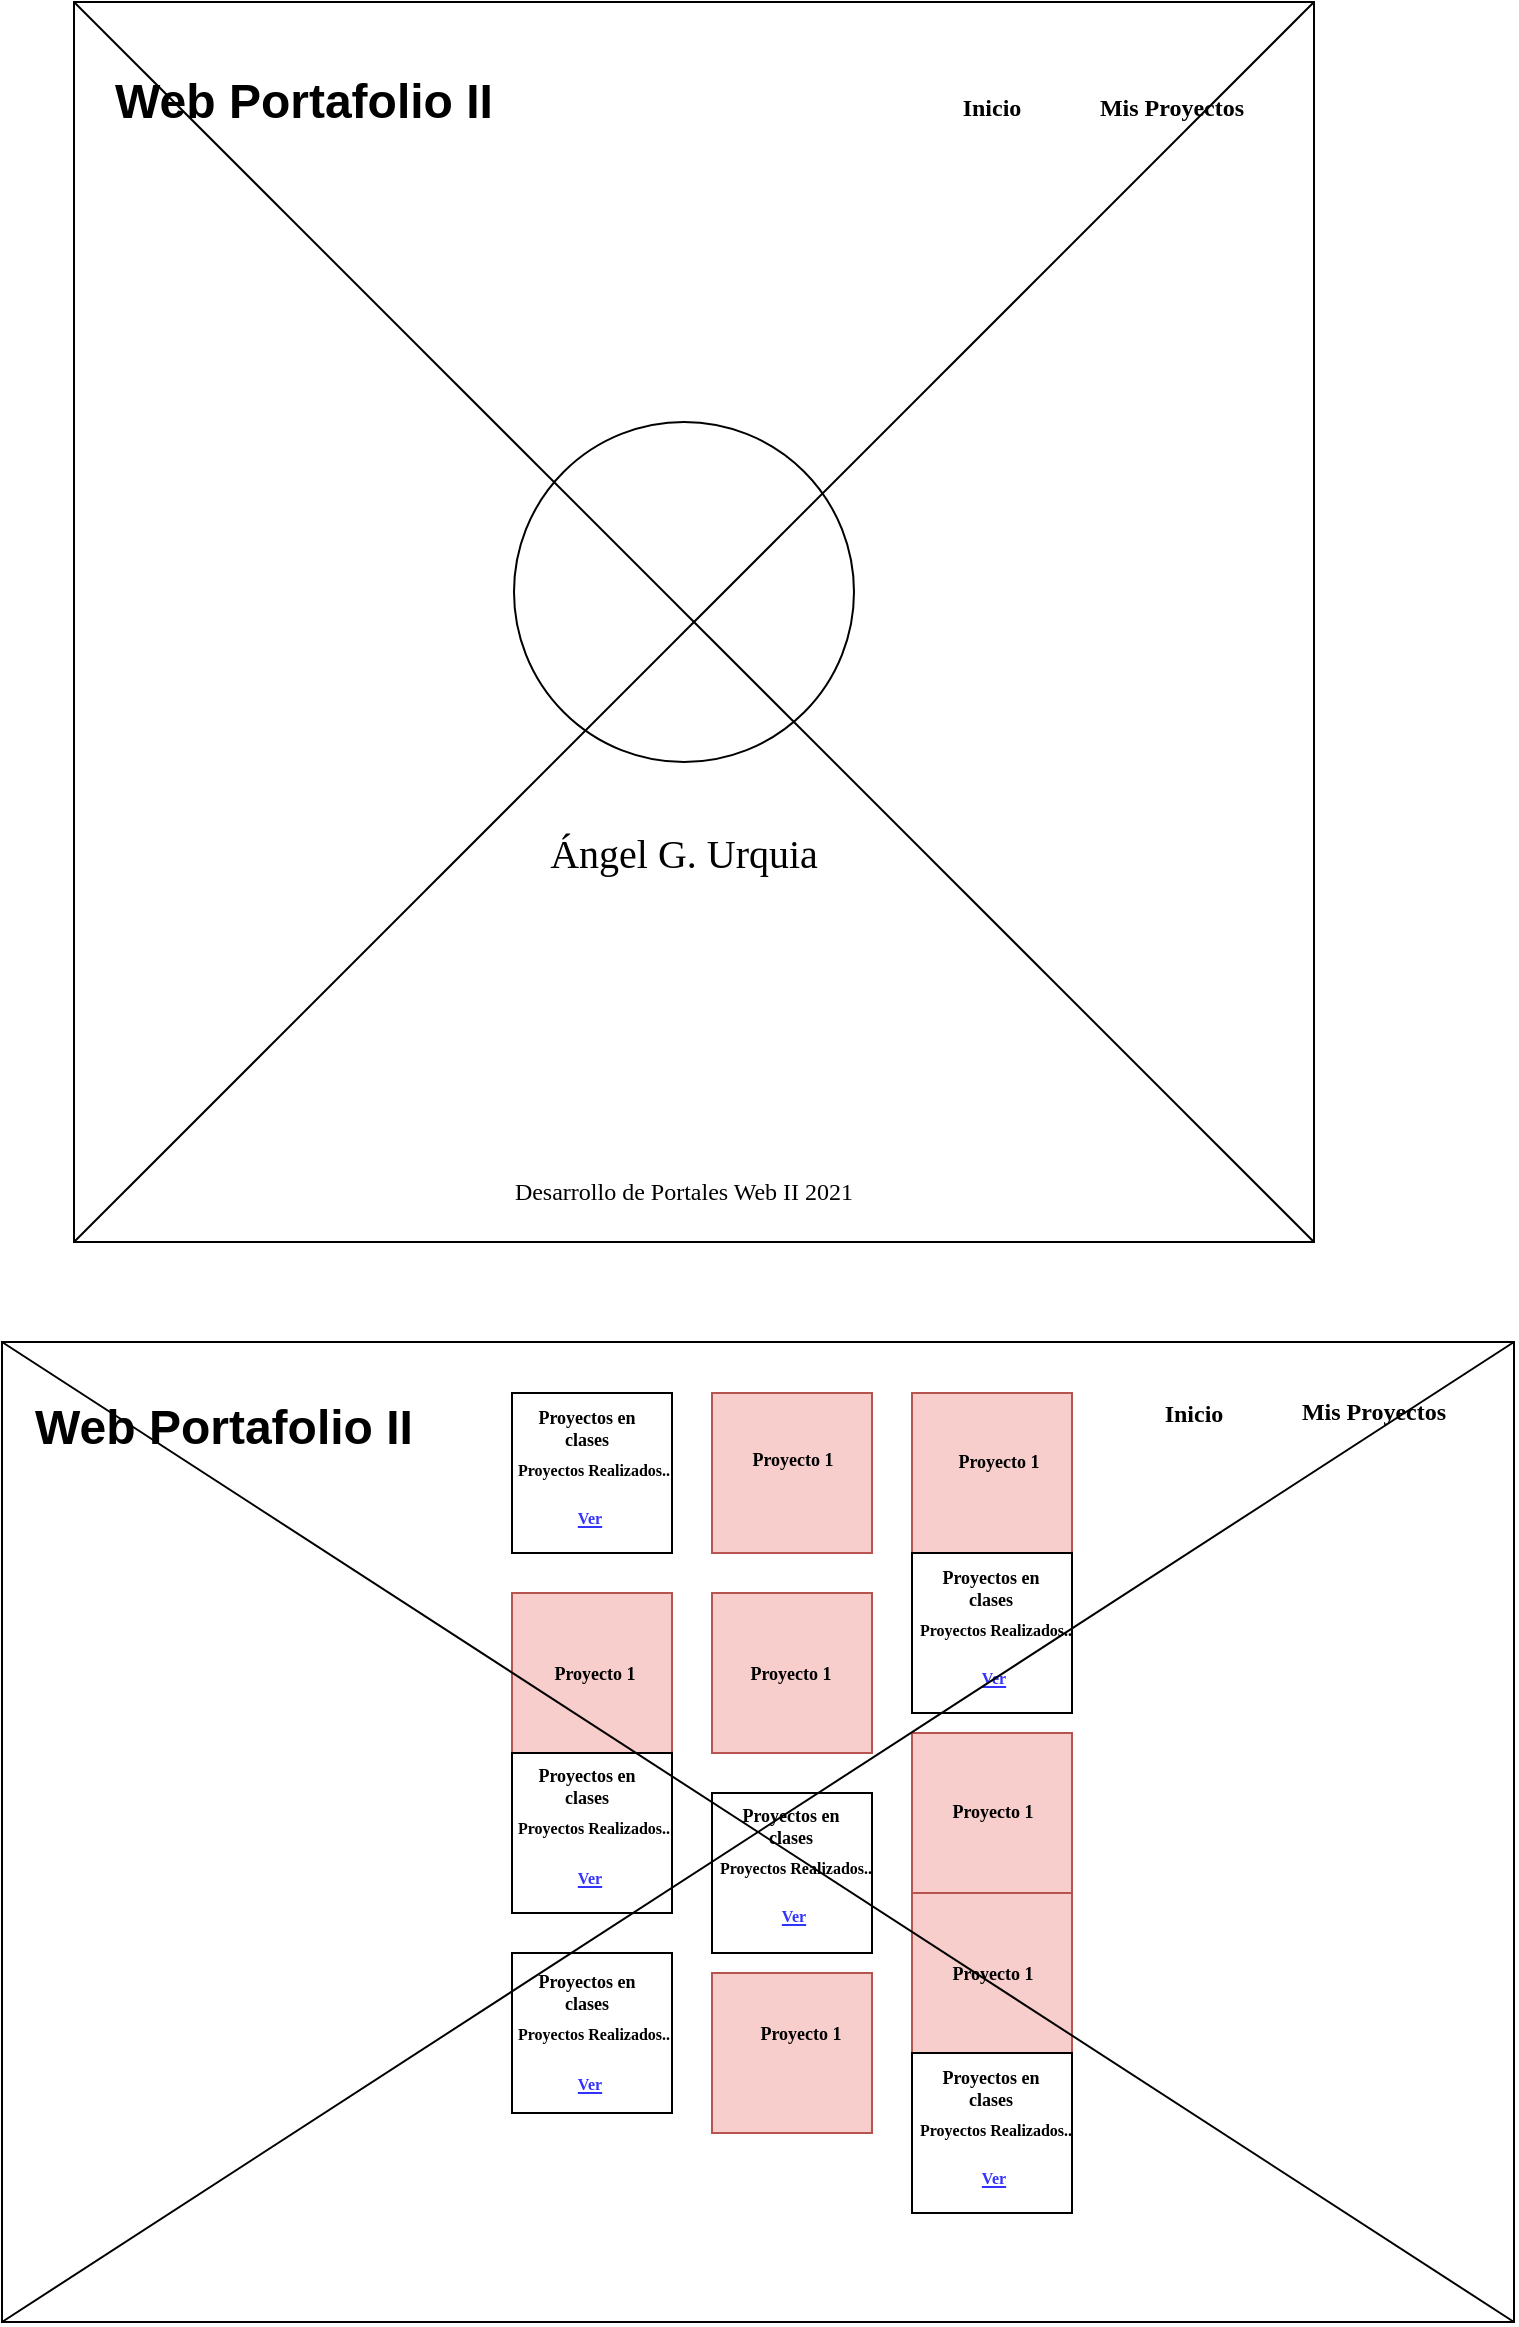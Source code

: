<mxfile version="14.2.7" type="device"><diagram id="yfw-JMMEDzy_GKSvBRRu" name="Page-1"><mxGraphModel dx="1102" dy="614" grid="1" gridSize="10" guides="1" tooltips="1" connect="1" arrows="1" fold="1" page="1" pageScale="1" pageWidth="827" pageHeight="1169" math="0" shadow="0"><root><mxCell id="0"/><mxCell id="1" parent="0"/><mxCell id="wPfTpZV6Evln8QzUSwL4-1" value="" style="whiteSpace=wrap;html=1;aspect=fixed;" vertex="1" parent="1"><mxGeometry x="90" y="40" width="620" height="620" as="geometry"/></mxCell><mxCell id="wPfTpZV6Evln8QzUSwL4-2" value="&lt;h1&gt;Web Portafolio II&lt;/h1&gt;" style="text;html=1;strokeColor=none;fillColor=none;align=center;verticalAlign=middle;whiteSpace=wrap;rounded=0;" vertex="1" parent="1"><mxGeometry x="100" y="70" width="210" height="40" as="geometry"/></mxCell><mxCell id="wPfTpZV6Evln8QzUSwL4-3" value="Inicio" style="text;html=1;strokeColor=none;fillColor=none;align=center;verticalAlign=middle;whiteSpace=wrap;rounded=0;fontFamily=Lucida Console;fontStyle=1;" vertex="1" parent="1"><mxGeometry x="529" y="83" width="40" height="20" as="geometry"/></mxCell><mxCell id="wPfTpZV6Evln8QzUSwL4-4" value="Mis Proyectos&lt;br&gt;" style="text;html=1;strokeColor=none;fillColor=none;align=center;verticalAlign=middle;whiteSpace=wrap;rounded=0;fontFamily=Lucida Console;fontStyle=1;" vertex="1" parent="1"><mxGeometry x="589" y="80" width="100" height="25" as="geometry"/></mxCell><mxCell id="wPfTpZV6Evln8QzUSwL4-5" value="" style="ellipse;whiteSpace=wrap;html=1;aspect=fixed;fontFamily=Lucida Console;fontColor=#000000;" vertex="1" parent="1"><mxGeometry x="310" y="250" width="170" height="170" as="geometry"/></mxCell><mxCell id="wPfTpZV6Evln8QzUSwL4-6" value="Ángel G. Urquia" style="text;html=1;strokeColor=none;fillColor=none;align=center;verticalAlign=middle;whiteSpace=wrap;rounded=0;fontFamily=Times New Roman;fontColor=#000000;fontSize=20;" vertex="1" parent="1"><mxGeometry x="325" y="450" width="140" height="30" as="geometry"/></mxCell><mxCell id="wPfTpZV6Evln8QzUSwL4-7" value="Desarrollo de Portales Web II 2021" style="text;html=1;strokeColor=none;fillColor=none;align=center;verticalAlign=middle;whiteSpace=wrap;rounded=0;fontFamily=Times New Roman;fontSize=12;fontColor=#000000;" vertex="1" parent="1"><mxGeometry x="250" y="630" width="290" height="10" as="geometry"/></mxCell><mxCell id="wPfTpZV6Evln8QzUSwL4-10" value="" style="rounded=0;whiteSpace=wrap;html=1;fontFamily=Times New Roman;fontSize=12;fontColor=#000000;" vertex="1" parent="1"><mxGeometry x="54" y="710" width="756" height="490" as="geometry"/></mxCell><mxCell id="wPfTpZV6Evln8QzUSwL4-11" value="&lt;h1&gt;Web Portafolio II&lt;/h1&gt;" style="text;html=1;strokeColor=none;fillColor=none;align=center;verticalAlign=middle;whiteSpace=wrap;rounded=0;" vertex="1" parent="1"><mxGeometry x="60" y="732.5" width="210" height="40" as="geometry"/></mxCell><mxCell id="wPfTpZV6Evln8QzUSwL4-12" value="Inicio" style="text;html=1;strokeColor=none;fillColor=none;align=center;verticalAlign=middle;whiteSpace=wrap;rounded=0;fontFamily=Lucida Console;fontStyle=1;" vertex="1" parent="1"><mxGeometry x="630" y="735.5" width="40" height="20" as="geometry"/></mxCell><mxCell id="wPfTpZV6Evln8QzUSwL4-13" value="Mis Proyectos&lt;br&gt;" style="text;html=1;strokeColor=none;fillColor=none;align=center;verticalAlign=middle;whiteSpace=wrap;rounded=0;fontFamily=Lucida Console;fontStyle=1;" vertex="1" parent="1"><mxGeometry x="690" y="732.5" width="100" height="25" as="geometry"/></mxCell><mxCell id="wPfTpZV6Evln8QzUSwL4-14" value="" style="endArrow=none;html=1;fontFamily=Times New Roman;fontSize=12;fontColor=#000000;exitX=1;exitY=1;exitDx=0;exitDy=0;entryX=0;entryY=0;entryDx=0;entryDy=0;" edge="1" parent="1" source="wPfTpZV6Evln8QzUSwL4-1" target="wPfTpZV6Evln8QzUSwL4-1"><mxGeometry width="50" height="50" relative="1" as="geometry"><mxPoint x="380" y="400" as="sourcePoint"/><mxPoint x="370" y="340" as="targetPoint"/></mxGeometry></mxCell><mxCell id="wPfTpZV6Evln8QzUSwL4-16" value="" style="endArrow=none;html=1;fontFamily=Times New Roman;fontSize=12;fontColor=#000000;entryX=1;entryY=0;entryDx=0;entryDy=0;exitX=0;exitY=1;exitDx=0;exitDy=0;" edge="1" parent="1" source="wPfTpZV6Evln8QzUSwL4-1" target="wPfTpZV6Evln8QzUSwL4-1"><mxGeometry width="50" height="50" relative="1" as="geometry"><mxPoint x="390" y="380" as="sourcePoint"/><mxPoint x="440" y="330" as="targetPoint"/></mxGeometry></mxCell><mxCell id="wPfTpZV6Evln8QzUSwL4-17" value="" style="whiteSpace=wrap;html=1;aspect=fixed;fontFamily=Times New Roman;fontSize=12;fontColor=#000000;" vertex="1" parent="1"><mxGeometry x="309" y="735.5" width="80" height="80" as="geometry"/></mxCell><mxCell id="wPfTpZV6Evln8QzUSwL4-19" value="" style="whiteSpace=wrap;html=1;aspect=fixed;fontFamily=Times New Roman;fontSize=12;fillColor=#f8cecc;strokeColor=#b85450;" vertex="1" parent="1"><mxGeometry x="309" y="835.5" width="80" height="80" as="geometry"/></mxCell><mxCell id="wPfTpZV6Evln8QzUSwL4-20" value="" style="whiteSpace=wrap;html=1;aspect=fixed;fontFamily=Times New Roman;fontSize=12;fontColor=#000000;" vertex="1" parent="1"><mxGeometry x="309" y="915.5" width="80" height="80" as="geometry"/></mxCell><mxCell id="wPfTpZV6Evln8QzUSwL4-21" value="" style="whiteSpace=wrap;html=1;aspect=fixed;fontFamily=Times New Roman;fontSize=12;fontColor=#000000;" vertex="1" parent="1"><mxGeometry x="309" y="1015.5" width="80" height="80" as="geometry"/></mxCell><mxCell id="wPfTpZV6Evln8QzUSwL4-22" value="" style="whiteSpace=wrap;html=1;aspect=fixed;fontFamily=Times New Roman;fontSize=12;fillColor=#f8cecc;strokeColor=#b85450;" vertex="1" parent="1"><mxGeometry x="409" y="735.5" width="80" height="80" as="geometry"/></mxCell><mxCell id="wPfTpZV6Evln8QzUSwL4-23" value="" style="whiteSpace=wrap;html=1;aspect=fixed;fontFamily=Times New Roman;fontSize=12;fillColor=#f8cecc;strokeColor=#b85450;" vertex="1" parent="1"><mxGeometry x="409" y="835.5" width="80" height="80" as="geometry"/></mxCell><mxCell id="wPfTpZV6Evln8QzUSwL4-24" value="" style="whiteSpace=wrap;html=1;aspect=fixed;fontFamily=Times New Roman;fontSize=12;fontColor=#000000;" vertex="1" parent="1"><mxGeometry x="409" y="935.5" width="80" height="80" as="geometry"/></mxCell><mxCell id="wPfTpZV6Evln8QzUSwL4-25" value="" style="whiteSpace=wrap;html=1;aspect=fixed;fontFamily=Times New Roman;fontSize=12;fillColor=#f8cecc;strokeColor=#b85450;" vertex="1" parent="1"><mxGeometry x="409" y="1025.5" width="80" height="80" as="geometry"/></mxCell><mxCell id="wPfTpZV6Evln8QzUSwL4-26" value="" style="whiteSpace=wrap;html=1;aspect=fixed;fontFamily=Times New Roman;fontSize=12;fillColor=#f8cecc;strokeColor=#b85450;" vertex="1" parent="1"><mxGeometry x="509" y="735.5" width="80" height="80" as="geometry"/></mxCell><mxCell id="wPfTpZV6Evln8QzUSwL4-27" value="" style="whiteSpace=wrap;html=1;aspect=fixed;fontFamily=Times New Roman;fontSize=12;fontColor=#000000;" vertex="1" parent="1"><mxGeometry x="509" y="815.5" width="80" height="80" as="geometry"/></mxCell><mxCell id="wPfTpZV6Evln8QzUSwL4-28" value="" style="whiteSpace=wrap;html=1;aspect=fixed;fontFamily=Times New Roman;fontSize=12;fillColor=#f8cecc;strokeColor=#b85450;" vertex="1" parent="1"><mxGeometry x="509" y="905.5" width="80" height="80" as="geometry"/></mxCell><mxCell id="wPfTpZV6Evln8QzUSwL4-29" value="" style="whiteSpace=wrap;html=1;aspect=fixed;fontFamily=Times New Roman;fontSize=12;fillColor=#f8cecc;strokeColor=#b85450;" vertex="1" parent="1"><mxGeometry x="509" y="985.5" width="80" height="80" as="geometry"/></mxCell><mxCell id="wPfTpZV6Evln8QzUSwL4-30" value="" style="whiteSpace=wrap;html=1;aspect=fixed;fontFamily=Times New Roman;fontSize=12;" vertex="1" parent="1"><mxGeometry x="509" y="1065.5" width="80" height="80" as="geometry"/></mxCell><mxCell id="wPfTpZV6Evln8QzUSwL4-31" value="Proyectos en clases" style="text;html=1;strokeColor=none;fillColor=none;align=center;verticalAlign=middle;whiteSpace=wrap;rounded=0;fontFamily=Comic Sans MS;fontSize=9;fontColor=#000000;fontStyle=1" vertex="1" parent="1"><mxGeometry x="311" y="742.75" width="71" height="19.5" as="geometry"/></mxCell><mxCell id="wPfTpZV6Evln8QzUSwL4-33" value="Proyectos Realizados..&amp;nbsp;" style="text;html=1;strokeColor=none;fillColor=none;align=center;verticalAlign=middle;whiteSpace=wrap;rounded=0;fontFamily=Times New Roman;fontSize=8;fontColor=#000000;fontStyle=1" vertex="1" parent="1"><mxGeometry x="300.5" y="768.5" width="100" height="10" as="geometry"/></mxCell><mxCell id="wPfTpZV6Evln8QzUSwL4-34" value="Ver" style="text;html=1;strokeColor=none;fillColor=none;align=center;verticalAlign=middle;whiteSpace=wrap;rounded=0;fontFamily=Times New Roman;fontSize=8;fontStyle=5;fontColor=#3333FF;" vertex="1" parent="1"><mxGeometry x="328" y="788" width="40" height="20" as="geometry"/></mxCell><mxCell id="wPfTpZV6Evln8QzUSwL4-36" value="Proyectos en clases" style="text;html=1;strokeColor=none;fillColor=none;align=center;verticalAlign=middle;whiteSpace=wrap;rounded=0;fontFamily=Comic Sans MS;fontSize=9;fontColor=#000000;fontStyle=1" vertex="1" parent="1"><mxGeometry x="311" y="922.38" width="71" height="19.5" as="geometry"/></mxCell><mxCell id="wPfTpZV6Evln8QzUSwL4-37" value="Proyectos Realizados..&amp;nbsp;" style="text;html=1;strokeColor=none;fillColor=none;align=center;verticalAlign=middle;whiteSpace=wrap;rounded=0;fontFamily=Times New Roman;fontSize=8;fontColor=#000000;fontStyle=1" vertex="1" parent="1"><mxGeometry x="300.5" y="948.13" width="100" height="10" as="geometry"/></mxCell><mxCell id="wPfTpZV6Evln8QzUSwL4-38" value="Ver" style="text;html=1;strokeColor=none;fillColor=none;align=center;verticalAlign=middle;whiteSpace=wrap;rounded=0;fontFamily=Times New Roman;fontSize=8;fontStyle=5;fontColor=#3333FF;" vertex="1" parent="1"><mxGeometry x="328" y="967.63" width="40" height="20" as="geometry"/></mxCell><mxCell id="wPfTpZV6Evln8QzUSwL4-39" value="Proyectos en clases" style="text;html=1;strokeColor=none;fillColor=none;align=center;verticalAlign=middle;whiteSpace=wrap;rounded=0;fontFamily=Comic Sans MS;fontSize=9;fontColor=#000000;fontStyle=1" vertex="1" parent="1"><mxGeometry x="311" y="1025.5" width="71" height="19.5" as="geometry"/></mxCell><mxCell id="wPfTpZV6Evln8QzUSwL4-40" value="Proyectos Realizados..&amp;nbsp;" style="text;html=1;strokeColor=none;fillColor=none;align=center;verticalAlign=middle;whiteSpace=wrap;rounded=0;fontFamily=Times New Roman;fontSize=8;fontColor=#000000;fontStyle=1" vertex="1" parent="1"><mxGeometry x="300.5" y="1051.25" width="100" height="10" as="geometry"/></mxCell><mxCell id="wPfTpZV6Evln8QzUSwL4-41" value="Ver" style="text;html=1;strokeColor=none;fillColor=none;align=center;verticalAlign=middle;whiteSpace=wrap;rounded=0;fontFamily=Times New Roman;fontSize=8;fontStyle=5;fontColor=#3333FF;" vertex="1" parent="1"><mxGeometry x="328" y="1070.75" width="40" height="20" as="geometry"/></mxCell><mxCell id="wPfTpZV6Evln8QzUSwL4-42" value="Proyectos en clases" style="text;html=1;strokeColor=none;fillColor=none;align=center;verticalAlign=middle;whiteSpace=wrap;rounded=0;fontFamily=Comic Sans MS;fontSize=9;fontColor=#000000;fontStyle=1" vertex="1" parent="1"><mxGeometry x="412.5" y="941.88" width="71" height="19.5" as="geometry"/></mxCell><mxCell id="wPfTpZV6Evln8QzUSwL4-43" value="Proyectos Realizados..&amp;nbsp;" style="text;html=1;strokeColor=none;fillColor=none;align=center;verticalAlign=middle;whiteSpace=wrap;rounded=0;fontFamily=Times New Roman;fontSize=8;fontColor=#000000;fontStyle=1" vertex="1" parent="1"><mxGeometry x="402" y="967.63" width="100" height="10" as="geometry"/></mxCell><mxCell id="wPfTpZV6Evln8QzUSwL4-44" value="Ver" style="text;html=1;strokeColor=none;fillColor=none;align=center;verticalAlign=middle;whiteSpace=wrap;rounded=0;fontFamily=Times New Roman;fontSize=8;fontStyle=5;fontColor=#3333FF;" vertex="1" parent="1"><mxGeometry x="429.5" y="987.13" width="40" height="20" as="geometry"/></mxCell><mxCell id="wPfTpZV6Evln8QzUSwL4-45" value="Proyectos en clases" style="text;html=1;strokeColor=none;fillColor=none;align=center;verticalAlign=middle;whiteSpace=wrap;rounded=0;fontFamily=Comic Sans MS;fontSize=9;fontColor=#000000;fontStyle=1" vertex="1" parent="1"><mxGeometry x="512.5" y="822.88" width="71" height="19.5" as="geometry"/></mxCell><mxCell id="wPfTpZV6Evln8QzUSwL4-46" value="Proyectos Realizados..&amp;nbsp;" style="text;html=1;strokeColor=none;fillColor=none;align=center;verticalAlign=middle;whiteSpace=wrap;rounded=0;fontFamily=Times New Roman;fontSize=8;fontColor=#000000;fontStyle=1" vertex="1" parent="1"><mxGeometry x="502" y="848.63" width="100" height="10" as="geometry"/></mxCell><mxCell id="wPfTpZV6Evln8QzUSwL4-47" value="Ver" style="text;html=1;strokeColor=none;fillColor=none;align=center;verticalAlign=middle;whiteSpace=wrap;rounded=0;fontFamily=Times New Roman;fontSize=8;fontStyle=5;fontColor=#3333FF;" vertex="1" parent="1"><mxGeometry x="529.5" y="868.13" width="40" height="20" as="geometry"/></mxCell><mxCell id="wPfTpZV6Evln8QzUSwL4-48" value="Proyectos en clases" style="text;html=1;strokeColor=none;fillColor=none;align=center;verticalAlign=middle;whiteSpace=wrap;rounded=0;fontFamily=Comic Sans MS;fontSize=9;fontColor=#000000;fontStyle=1" vertex="1" parent="1"><mxGeometry x="512.5" y="1072.88" width="71" height="19.5" as="geometry"/></mxCell><mxCell id="wPfTpZV6Evln8QzUSwL4-49" value="Proyectos Realizados..&amp;nbsp;" style="text;html=1;strokeColor=none;fillColor=none;align=center;verticalAlign=middle;whiteSpace=wrap;rounded=0;fontFamily=Times New Roman;fontSize=8;fontColor=#000000;fontStyle=1" vertex="1" parent="1"><mxGeometry x="502" y="1098.63" width="100" height="10" as="geometry"/></mxCell><mxCell id="wPfTpZV6Evln8QzUSwL4-50" value="Ver" style="text;html=1;strokeColor=none;fillColor=none;align=center;verticalAlign=middle;whiteSpace=wrap;rounded=0;fontFamily=Times New Roman;fontSize=8;fontStyle=5;fontColor=#3333FF;" vertex="1" parent="1"><mxGeometry x="529.5" y="1118.13" width="40" height="20" as="geometry"/></mxCell><mxCell id="wPfTpZV6Evln8QzUSwL4-51" value="Proyecto 1" style="text;html=1;strokeColor=none;fillColor=none;align=center;verticalAlign=middle;whiteSpace=wrap;rounded=0;fontFamily=Comic Sans MS;fontSize=9;fontColor=#000000;fontStyle=1" vertex="1" parent="1"><mxGeometry x="414" y="759" width="71" height="19.5" as="geometry"/></mxCell><mxCell id="wPfTpZV6Evln8QzUSwL4-52" value="Proyecto 1" style="text;html=1;strokeColor=none;fillColor=none;align=center;verticalAlign=middle;whiteSpace=wrap;rounded=0;fontFamily=Comic Sans MS;fontSize=9;fontColor=#000000;fontStyle=1" vertex="1" parent="1"><mxGeometry x="517" y="760.25" width="71" height="19.5" as="geometry"/></mxCell><mxCell id="wPfTpZV6Evln8QzUSwL4-53" value="Proyecto 1" style="text;html=1;strokeColor=none;fillColor=none;align=center;verticalAlign=middle;whiteSpace=wrap;rounded=0;fontFamily=Comic Sans MS;fontSize=9;fontColor=#000000;fontStyle=1" vertex="1" parent="1"><mxGeometry x="315" y="865.75" width="71" height="19.5" as="geometry"/></mxCell><mxCell id="wPfTpZV6Evln8QzUSwL4-54" value="Proyecto 1" style="text;html=1;strokeColor=none;fillColor=none;align=center;verticalAlign=middle;whiteSpace=wrap;rounded=0;fontFamily=Comic Sans MS;fontSize=9;fontColor=#000000;fontStyle=1" vertex="1" parent="1"><mxGeometry x="412.5" y="865.75" width="71" height="19.5" as="geometry"/></mxCell><mxCell id="wPfTpZV6Evln8QzUSwL4-55" value="Proyecto 1" style="text;html=1;strokeColor=none;fillColor=none;align=center;verticalAlign=middle;whiteSpace=wrap;rounded=0;fontFamily=Comic Sans MS;fontSize=9;fontColor=#000000;fontStyle=1" vertex="1" parent="1"><mxGeometry x="514" y="935.5" width="71" height="19.5" as="geometry"/></mxCell><mxCell id="wPfTpZV6Evln8QzUSwL4-56" value="Proyecto 1" style="text;html=1;strokeColor=none;fillColor=none;align=center;verticalAlign=middle;whiteSpace=wrap;rounded=0;fontFamily=Comic Sans MS;fontSize=9;fontColor=#000000;fontStyle=1" vertex="1" parent="1"><mxGeometry x="513.5" y="1015.75" width="71" height="19.5" as="geometry"/></mxCell><mxCell id="wPfTpZV6Evln8QzUSwL4-57" value="Proyecto 1" style="text;html=1;strokeColor=none;fillColor=none;align=center;verticalAlign=middle;whiteSpace=wrap;rounded=0;fontFamily=Comic Sans MS;fontSize=9;fontColor=#000000;fontStyle=1" vertex="1" parent="1"><mxGeometry x="418" y="1046.5" width="71" height="19.5" as="geometry"/></mxCell><mxCell id="wPfTpZV6Evln8QzUSwL4-58" value="" style="endArrow=none;html=1;fontFamily=Times New Roman;fontSize=12;fontColor=#000000;exitX=1;exitY=1;exitDx=0;exitDy=0;entryX=0;entryY=0;entryDx=0;entryDy=0;" edge="1" parent="1" target="wPfTpZV6Evln8QzUSwL4-10"><mxGeometry width="50" height="50" relative="1" as="geometry"><mxPoint x="810" y="1200" as="sourcePoint"/><mxPoint x="190" y="580" as="targetPoint"/></mxGeometry></mxCell><mxCell id="wPfTpZV6Evln8QzUSwL4-59" value="" style="endArrow=none;html=1;fontFamily=Times New Roman;fontSize=12;fontColor=#000000;entryX=1;entryY=0;entryDx=0;entryDy=0;" edge="1" parent="1" target="wPfTpZV6Evln8QzUSwL4-10"><mxGeometry width="50" height="50" relative="1" as="geometry"><mxPoint x="54" y="1200" as="sourcePoint"/><mxPoint x="164" y="1130" as="targetPoint"/></mxGeometry></mxCell></root></mxGraphModel></diagram></mxfile>